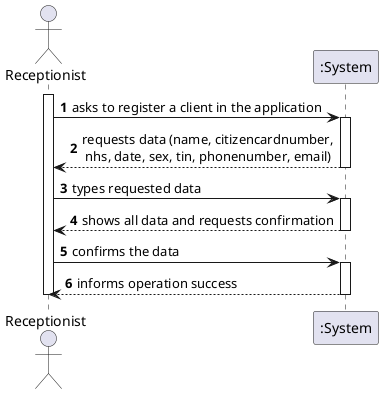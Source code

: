 @startuml
autonumber
actor "Receptionist" as REP

activate REP
REP -> ":System" : asks to register a client in the application
activate ":System"
":System" --> REP : requests data (name, citizencardnumber,\n nhs, date, sex, tin, phonenumber, email)
deactivate ":System"

REP -> ":System" : types requested data
activate ":System"
":System" --> REP : shows all data and requests confirmation
deactivate ":System"

REP -> ":System" : confirms the data
activate ":System"
":System" --> REP : informs operation success
deactivate ":System"

deactivate REP

@enduml